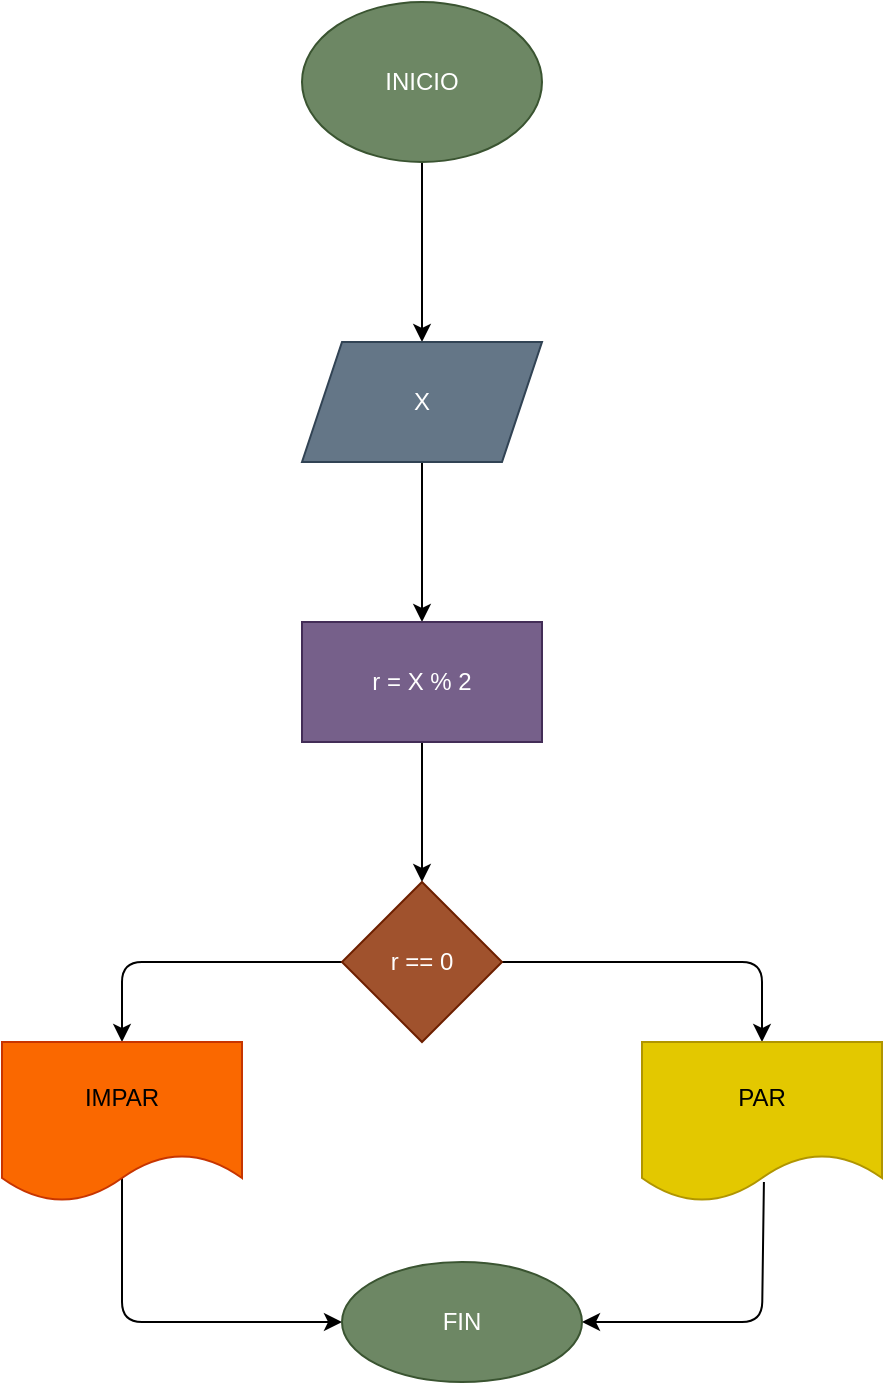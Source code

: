 <mxfile>
    <diagram id="CVLvyjhuPWqoyUGthNtH" name="Page-1">
        <mxGraphModel dx="564" dy="209" grid="1" gridSize="10" guides="1" tooltips="1" connect="1" arrows="1" fold="1" page="1" pageScale="1" pageWidth="827" pageHeight="1169" math="0" shadow="0">
            <root>
                <mxCell id="0"/>
                <mxCell id="1" parent="0"/>
                <mxCell id="4" value="" style="edgeStyle=none;html=1;" parent="1" source="2" target="3" edge="1">
                    <mxGeometry relative="1" as="geometry"/>
                </mxCell>
                <mxCell id="2" value="INICIO" style="ellipse;whiteSpace=wrap;html=1;fillColor=#6d8764;fontColor=#ffffff;strokeColor=#3A5431;" parent="1" vertex="1">
                    <mxGeometry x="230" y="200" width="120" height="80" as="geometry"/>
                </mxCell>
                <mxCell id="12" value="" style="edgeStyle=none;html=1;" parent="1" source="3" target="11" edge="1">
                    <mxGeometry relative="1" as="geometry"/>
                </mxCell>
                <mxCell id="3" value="X" style="shape=parallelogram;perimeter=parallelogramPerimeter;whiteSpace=wrap;html=1;fixedSize=1;fillColor=#647687;fontColor=#ffffff;strokeColor=#314354;" parent="1" vertex="1">
                    <mxGeometry x="230" y="370" width="120" height="60" as="geometry"/>
                </mxCell>
                <mxCell id="14" value="" style="edgeStyle=none;html=1;" parent="1" source="11" target="13" edge="1">
                    <mxGeometry relative="1" as="geometry"/>
                </mxCell>
                <mxCell id="11" value="r = X % 2" style="whiteSpace=wrap;html=1;fillColor=#76608a;fontColor=#ffffff;strokeColor=#432D57;" parent="1" vertex="1">
                    <mxGeometry x="230" y="510" width="120" height="60" as="geometry"/>
                </mxCell>
                <mxCell id="16" value="" style="edgeStyle=none;html=1;" parent="1" source="13" target="24" edge="1">
                    <mxGeometry relative="1" as="geometry">
                        <Array as="points">
                            <mxPoint x="460" y="680"/>
                        </Array>
                        <mxPoint x="460" y="720" as="targetPoint"/>
                    </mxGeometry>
                </mxCell>
                <mxCell id="18" value="" style="edgeStyle=none;html=1;entryX=0.5;entryY=0;entryDx=0;entryDy=0;" parent="1" source="13" target="23" edge="1">
                    <mxGeometry relative="1" as="geometry">
                        <Array as="points">
                            <mxPoint x="140" y="680"/>
                        </Array>
                        <mxPoint x="140" y="720" as="targetPoint"/>
                    </mxGeometry>
                </mxCell>
                <mxCell id="13" value="r == 0" style="rhombus;whiteSpace=wrap;html=1;fillColor=#a0522d;fontColor=#ffffff;strokeColor=#6D1F00;" parent="1" vertex="1">
                    <mxGeometry x="250" y="640" width="80" height="80" as="geometry"/>
                </mxCell>
                <mxCell id="21" style="edgeStyle=none;html=1;exitX=0.508;exitY=0.875;exitDx=0;exitDy=0;exitPerimeter=0;" parent="1" source="24" target="19" edge="1">
                    <mxGeometry relative="1" as="geometry">
                        <Array as="points">
                            <mxPoint x="460" y="860"/>
                        </Array>
                        <mxPoint x="460" y="800" as="sourcePoint"/>
                    </mxGeometry>
                </mxCell>
                <mxCell id="20" value="" style="edgeStyle=none;html=1;" parent="1" target="19" edge="1">
                    <mxGeometry relative="1" as="geometry">
                        <Array as="points">
                            <mxPoint x="140" y="860"/>
                        </Array>
                        <mxPoint x="140" y="780" as="sourcePoint"/>
                    </mxGeometry>
                </mxCell>
                <mxCell id="19" value="FIN" style="ellipse;whiteSpace=wrap;html=1;fillColor=#6d8764;fontColor=#ffffff;strokeColor=#3A5431;" parent="1" vertex="1">
                    <mxGeometry x="250" y="830" width="120" height="60" as="geometry"/>
                </mxCell>
                <mxCell id="23" value="IMPAR" style="shape=document;whiteSpace=wrap;html=1;boundedLbl=1;fillColor=#fa6800;fontColor=#000000;strokeColor=#C73500;" vertex="1" parent="1">
                    <mxGeometry x="80" y="720" width="120" height="80" as="geometry"/>
                </mxCell>
                <mxCell id="24" value="PAR" style="shape=document;whiteSpace=wrap;html=1;boundedLbl=1;fillColor=#e3c800;fontColor=#000000;strokeColor=#B09500;" vertex="1" parent="1">
                    <mxGeometry x="400" y="720" width="120" height="80" as="geometry"/>
                </mxCell>
            </root>
        </mxGraphModel>
    </diagram>
</mxfile>